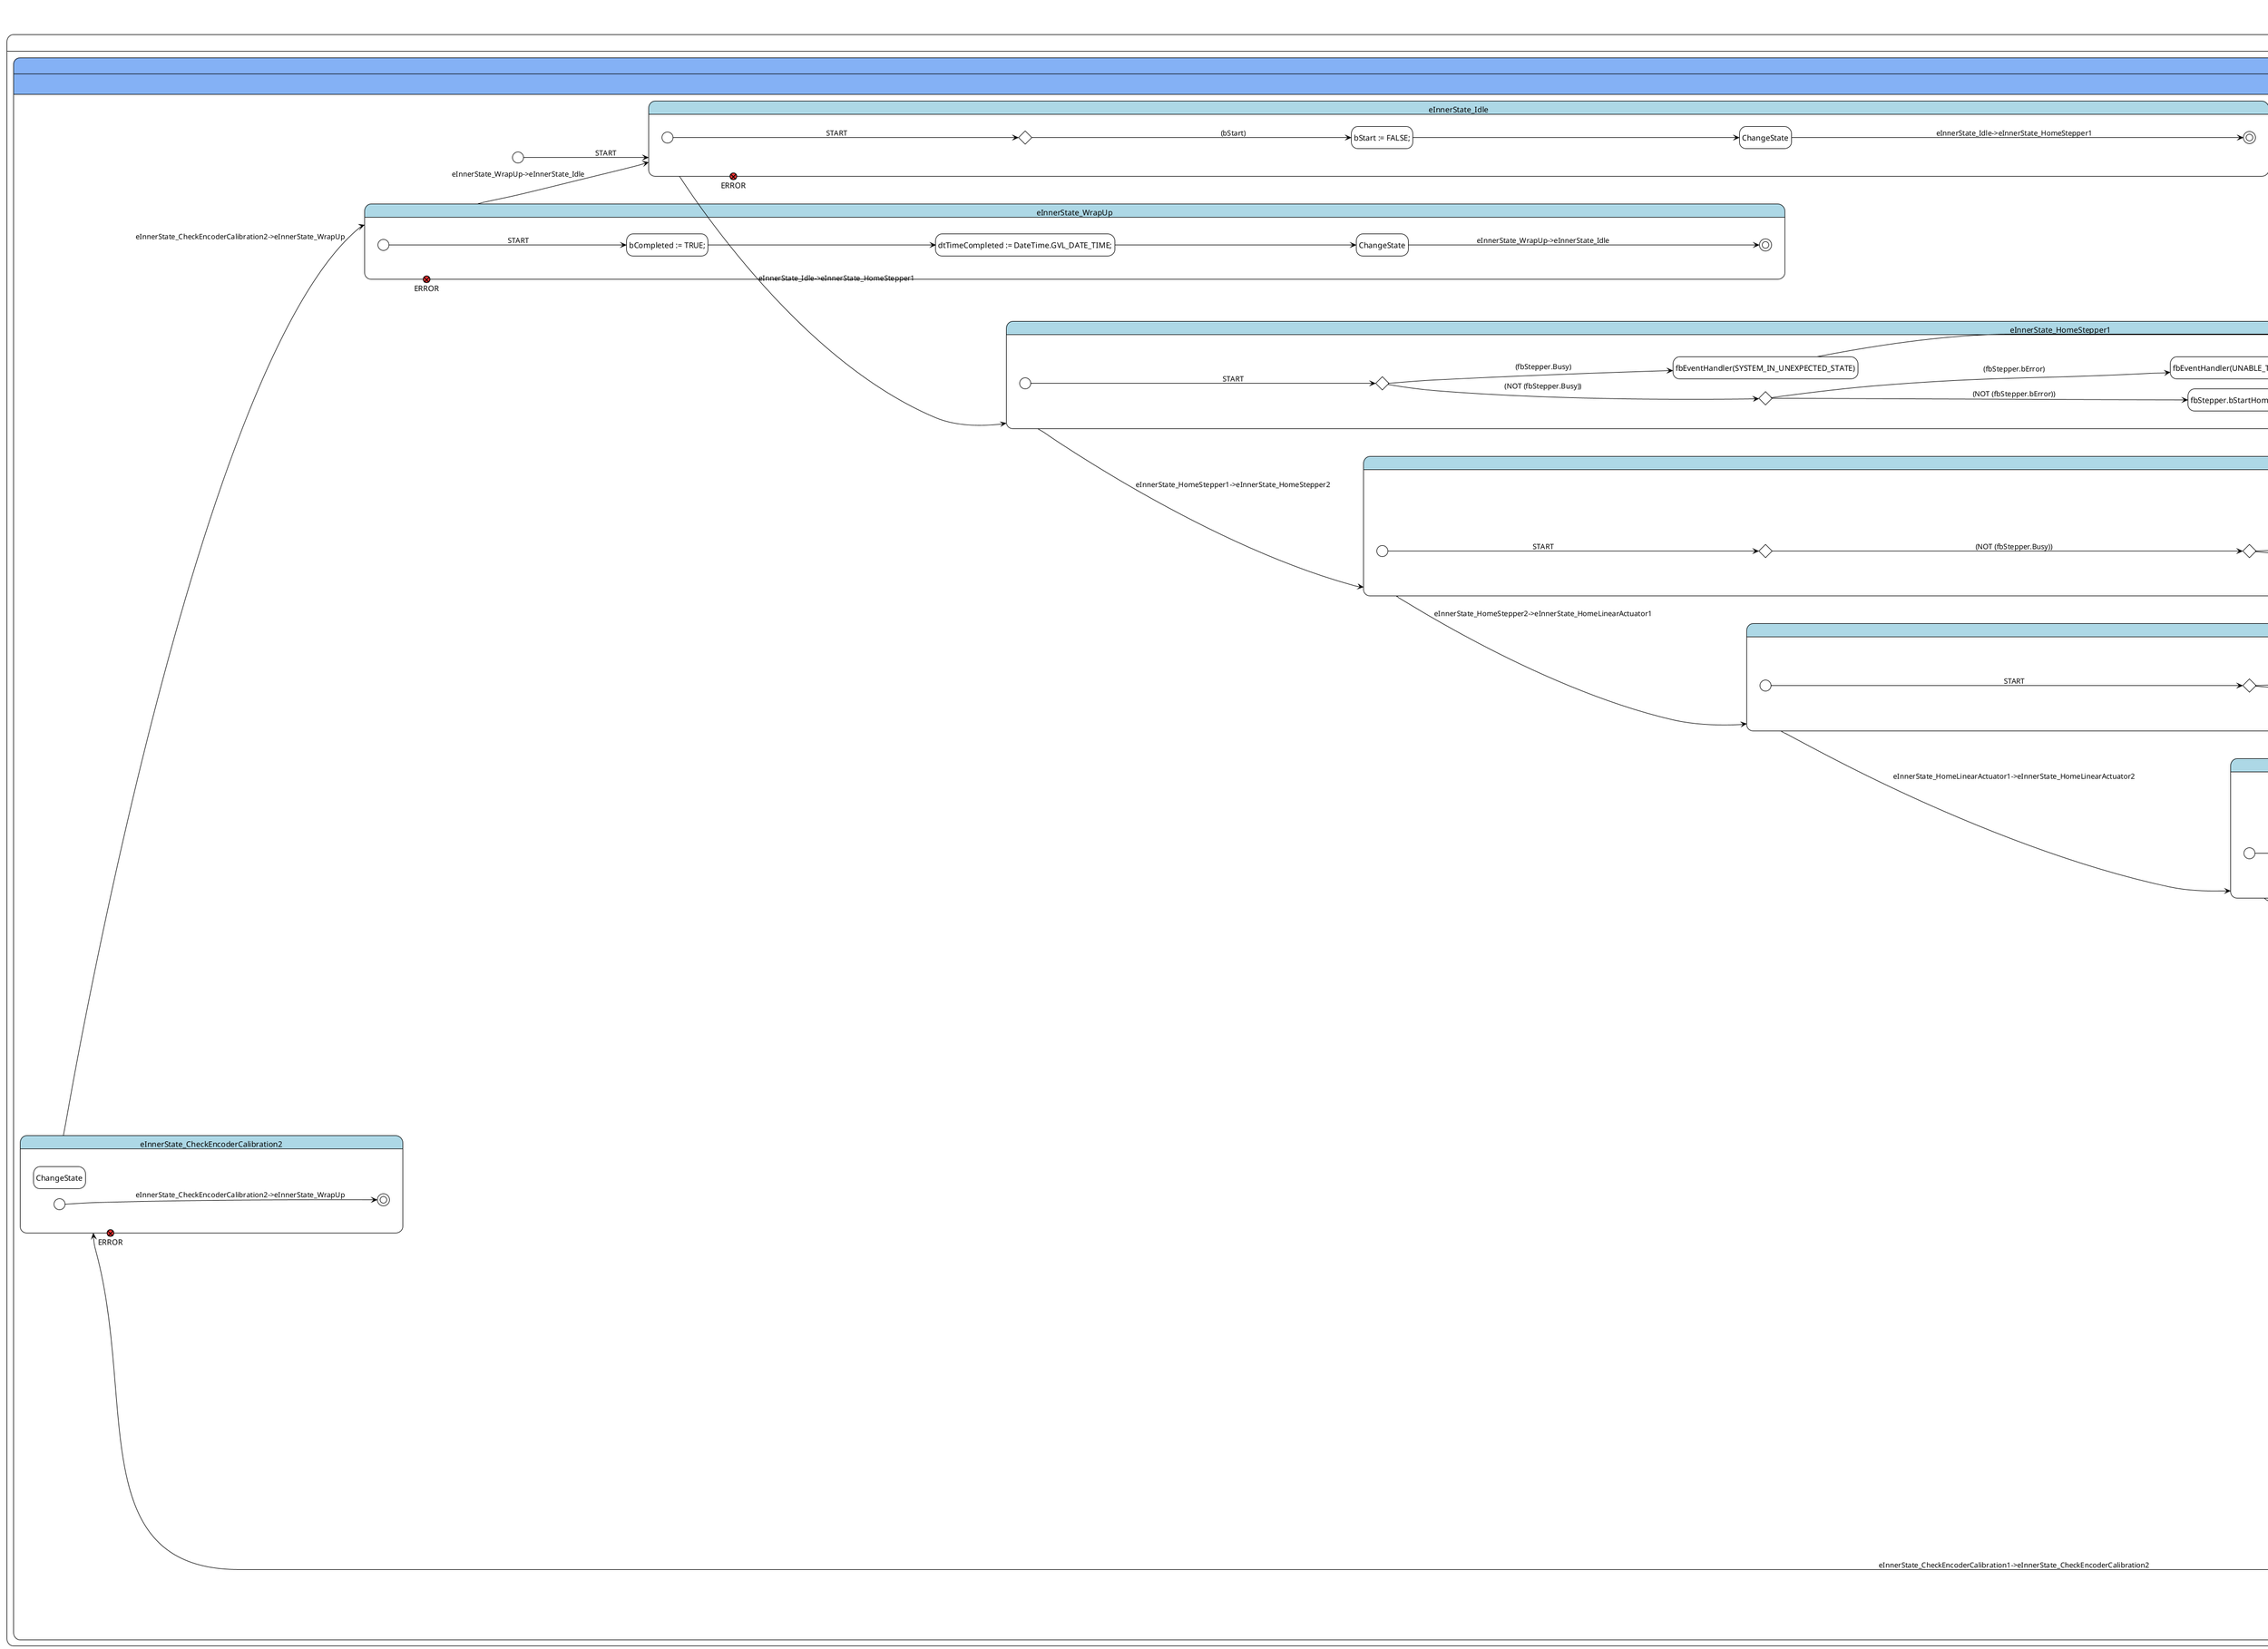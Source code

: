 @startuml State Diagram

!theme plain
'skin rose
left to right direction
hide empty description
'!theme reddress-lightgreen
title FB_SelfTest State Diagram



state FB_SelfTest{

state eInnerState #84b1f5 {
	[*] --> eInnerState_Idle : START
	state eInnerState_Idle #lightblue {
state "ERROR" as eInnerState_Idle_ERROR <<exitPoint>> #ff3333
	state eInnerState_Idle_Node_1 <<choice>>
	[*] ---> eInnerState_Idle_Node_1 : START
	state "bStart := FALSE;" as eInnerState_Idle_Node_3 
	state "ChangeState" as eInnerState_Idle_Node_4 
	eInnerState_Idle_Node_3 ---> eInnerState_Idle_Node_4
	eInnerState_Idle_Node_4 ---> [*] : eInnerState_Idle->eInnerState_HomeStepper1
	}
	state eInnerState_HomeStepper1 #lightblue {
state "ERROR" as eInnerState_HomeStepper1_ERROR <<exitPoint>> #ff3333
	state eInnerState_HomeStepper1_Node_1 <<choice>>
	[*] ---> eInnerState_HomeStepper1_Node_1 : START
	state "fbEventHandler(SYSTEM_IN_UNEXPECTED_STATE)" as eInnerState_HomeStepper1_Node_3 
		state eInnerState_HomeStepper1_Node_4 <<choice>>
		state "fbEventHandler(UNABLE_TO_START_TASK)" as eInnerState_HomeStepper1_Node_6 
		state "fbStepper.ErrorAck := TRUE;" as eInnerState_HomeStepper1_Node_7 
		state "fbStepper.bStartHoming:=TRUE;" as eInnerState_HomeStepper1_Node_8 
		state "ChangeState" as eInnerState_HomeStepper1_Node_9 
	eInnerState_HomeStepper1_Node_8 ---> eInnerState_HomeStepper1_Node_9
	eInnerState_HomeStepper1_Node_9 ---> [*] : eInnerState_HomeStepper1->eInnerState_HomeStepper2
	}
	state eInnerState_HomeStepper2 #lightblue {
state "ERROR" as eInnerState_HomeStepper2_ERROR <<exitPoint>> #ff3333
	state eInnerState_HomeStepper2_Node_1 <<choice>>
	[*] ---> eInnerState_HomeStepper2_Node_1 : START
		state eInnerState_HomeStepper2_Node_3 <<choice>>
		state "fbEventHandler(TASK_FAILED)" as eInnerState_HomeStepper2_Node_5 
		state "fbStepper.ErrorAck:=TRUE;" as eInnerState_HomeStepper2_Node_6 
			state eInnerState_HomeStepper2_Node_7 <<choice>>
			state "ChangeState" as eInnerState_HomeStepper2_Node_8 
	eInnerState_HomeStepper2_Node_7 ---> eInnerState_HomeStepper2_Node_8 : (fbStepper.Homed)
	eInnerState_HomeStepper2_Node_8 ---> [*] : eInnerState_HomeStepper2->eInnerState_HomeLinearActuator1
			state "fbEventHandler(TASK_FAILED)" as eInnerState_HomeStepper2_Node_9 
	}
	state eInnerState_HomeLinearActuator1 #lightblue {
state "ERROR" as eInnerState_HomeLinearActuator1_ERROR <<exitPoint>> #ff3333
	state eInnerState_HomeLinearActuator1_Node_1 <<choice>>
	[*] ---> eInnerState_HomeLinearActuator1_Node_1 : START
	state "fbEventHandler(SYSTEM_IN_UNEXPECTED_STATE)" as eInnerState_HomeLinearActuator1_Node_3 
		state eInnerState_HomeLinearActuator1_Node_4 <<choice>>
		state "fbEventHandler(UNABLE_TO_START_TASK)" as eInnerState_HomeLinearActuator1_Node_6 
		state "fbLinearActuator.ErrorAck := TRUE;" as eInnerState_HomeLinearActuator1_Node_7 
		state "fbLinearActuator.bStartHoming:=TRUE;" as eInnerState_HomeLinearActuator1_Node_8 
		state "ChangeState" as eInnerState_HomeLinearActuator1_Node_9 
	eInnerState_HomeLinearActuator1_Node_8 ---> eInnerState_HomeLinearActuator1_Node_9
	eInnerState_HomeLinearActuator1_Node_9 ---> [*] : eInnerState_HomeLinearActuator1->eInnerState_HomeLinearActuator2
	}
	state eInnerState_HomeLinearActuator2 #lightblue {
state "ERROR" as eInnerState_HomeLinearActuator2_ERROR <<exitPoint>> #ff3333
	state eInnerState_HomeLinearActuator2_Node_1 <<choice>>
	[*] ---> eInnerState_HomeLinearActuator2_Node_1 : START
		state eInnerState_HomeLinearActuator2_Node_3 <<choice>>
		state "fbEventHandler(TASK_FAILED)" as eInnerState_HomeLinearActuator2_Node_5 
		state "fbLinearActuator.ErrorAck:=TRUE;" as eInnerState_HomeLinearActuator2_Node_6 
			state eInnerState_HomeLinearActuator2_Node_7 <<choice>>
			state "ChangeState" as eInnerState_HomeLinearActuator2_Node_8 
	eInnerState_HomeLinearActuator2_Node_7 ---> eInnerState_HomeLinearActuator2_Node_8 : (fbLinearActuator.Homed)
	eInnerState_HomeLinearActuator2_Node_8 ---> [*] : eInnerState_HomeLinearActuator2->eInnerState_DisableMotors1
			state "fbEventHandler(TASK_FAILED)" as eInnerState_HomeLinearActuator2_Node_9 
	}
	state eInnerState_DisableMotors1 #lightblue {
state "ERROR" as eInnerState_DisableMotors1_ERROR <<exitPoint>> #ff3333
	state eInnerState_DisableMotors1_Node_1 <<choice>>
	[*] ---> eInnerState_DisableMotors1_Node_1 : START
	state "fbEventHandler(SYSTEM_IN_UNEXPECTED_STATE)" as eInnerState_DisableMotors1_Node_3 
	state "fbLinearActuator.bDisableAxis := TRUE;" as eInnerState_DisableMotors1_Node_4 
	state "fbStepper.bDisableAxis := TRUE;" as eInnerState_DisableMotors1_Node_5 
	state "ChangeState" as eInnerState_DisableMotors1_Node_6 
	eInnerState_DisableMotors1_Node_5 ---> eInnerState_DisableMotors1_Node_6
	eInnerState_DisableMotors1_Node_6 ---> [*] : eInnerState_DisableMotors1->eInnerState_DisableMotors2
	}
	state eInnerState_DisableMotors2 #lightblue {
state "ERROR" as eInnerState_DisableMotors2_ERROR <<exitPoint>> #ff3333
	state eInnerState_DisableMotors2_Node_1 <<choice>>
	[*] ---> eInnerState_DisableMotors2_Node_1 : START
	state "bMotorsDisabled := FALSE;" as eInnerState_DisableMotors2_Node_3 
	state eInnerState_DisableMotors2_Node_4 <<choice>>
	state eInnerState_DisableMotors2_Node_2 <<join>>
	state "bMotorsDisabled := FALSE;" as eInnerState_DisableMotors2_Node_5 
	state "fbEventHandler(UNABLE_TO_COMPLETE_TASK)" as eInnerState_DisableMotors2_Node_6 
	state "fbLinearActuator.ErrorAck := TRUE;" as eInnerState_DisableMotors2_Node_7 
		state eInnerState_DisableMotors2_Node_8 <<choice>>
		state "bMotorsDisabled := FALSE;" as eInnerState_DisableMotors2_Node_10 
		state eInnerState_DisableMotors2_Node_11 <<choice>>
	state eInnerState_DisableMotors2_Node_9 <<join>>
		state "bMotorsDisabled := FALSE;" as eInnerState_DisableMotors2_Node_12 
		state "fbEventHandler(UNABLE_TO_COMPLETE_TASK)" as eInnerState_DisableMotors2_Node_13 
		state "fbStepper.ErrorAck := TRUE;" as eInnerState_DisableMotors2_Node_14 
		state eInnerState_DisableMotors2_Node_15 <<choice>>
		state "ChangeState" as eInnerState_DisableMotors2_Node_17 
	eInnerState_DisableMotors2_Node_15 ---> eInnerState_DisableMotors2_Node_17 : (bMotorsDisabled)
	eInnerState_DisableMotors2_Node_17 ---> [*] : eInnerState_DisableMotors2->eInnerState_CalibrateJoints1
	}
	state eInnerState_CalibrateJoints1 #lightblue {
state "ERROR" as eInnerState_CalibrateJoints1_ERROR <<exitPoint>> #ff3333
	state eInnerState_CalibrateJoints1_Node_1 <<choice>>
	[*] ---> eInnerState_CalibrateJoints1_Node_1 : START
	state "fbEventHandler(SYSTEM_IN_UNEXPECTED_STATE)" as eInnerState_CalibrateJoints1_Node_3 
		state eInnerState_CalibrateJoints1_Node_4 <<choice>>
		state "fbEventHandler(UNABLE_TO_START_TASK)" as eInnerState_CalibrateJoints1_Node_6 
		state "fbAllJoints.ErrorAck := TRUE;" as eInnerState_CalibrateJoints1_Node_7 
		state "fbAllJoints.bStartCalibration:=TRUE;" as eInnerState_CalibrateJoints1_Node_8 
		state "ChangeState" as eInnerState_CalibrateJoints1_Node_9 
	eInnerState_CalibrateJoints1_Node_8 ---> eInnerState_CalibrateJoints1_Node_9
	eInnerState_CalibrateJoints1_Node_9 ---> [*] : eInnerState_CalibrateJoints1->eInnerState_CalibrateJoints2
	}
	state eInnerState_CalibrateJoints2 #lightblue {
state "ERROR" as eInnerState_CalibrateJoints2_ERROR <<exitPoint>> #ff3333
	state eInnerState_CalibrateJoints2_Node_1 <<choice>>
	[*] ---> eInnerState_CalibrateJoints2_Node_1 : START
		state eInnerState_CalibrateJoints2_Node_3 <<choice>>
		state "fbEventHandler(TASK_FAILED)" as eInnerState_CalibrateJoints2_Node_5 
		state "fbAllJoints.ErrorAck:=TRUE;" as eInnerState_CalibrateJoints2_Node_6 
			state eInnerState_CalibrateJoints2_Node_7 <<choice>>
			state "ChangeState" as eInnerState_CalibrateJoints2_Node_8 
	eInnerState_CalibrateJoints2_Node_7 ---> eInnerState_CalibrateJoints2_Node_8 : (fbAllJoints.Calibrated)
	eInnerState_CalibrateJoints2_Node_8 ---> [*] : eInnerState_CalibrateJoints2->eInnerState_CheckEncoderCalibration1
			state "fbEventHandler(TASK_FAILED)" as eInnerState_CalibrateJoints2_Node_9 
	}
	state eInnerState_CheckEncoderCalibration1 #lightblue {
state "ERROR" as eInnerState_CheckEncoderCalibration1_ERROR <<exitPoint>> #ff3333
	state "ChangeState" as eInnerState_CheckEncoderCalibration1_Node_1 
	[*] ---> [*] : eInnerState_CheckEncoderCalibration1->eInnerState_CheckEncoderCalibration2
	}
	state eInnerState_CheckEncoderCalibration2 #lightblue {
state "ERROR" as eInnerState_CheckEncoderCalibration2_ERROR <<exitPoint>> #ff3333
	state "ChangeState" as eInnerState_CheckEncoderCalibration2_Node_1 
	[*] ---> [*] : eInnerState_CheckEncoderCalibration2->eInnerState_WrapUp
	}
	state eInnerState_WrapUp #lightblue {
state "ERROR" as eInnerState_WrapUp_ERROR <<exitPoint>> #ff3333
	state "bCompleted := TRUE;" as eInnerState_WrapUp_Node_1 
	[*] ---> eInnerState_WrapUp_Node_1 : START
	state "dtTimeCompleted := DateTime.GVL_DATE_TIME;" as eInnerState_WrapUp_Node_2 
	state "ChangeState" as eInnerState_WrapUp_Node_3 
	eInnerState_WrapUp_Node_2 ---> eInnerState_WrapUp_Node_3
	eInnerState_WrapUp_Node_3 ---> [*] : eInnerState_WrapUp->eInnerState_Idle
	}
	}
	eInnerState_Idle_Node_1 ---> eInnerState_Idle_Node_3 : (bStart)
	eInnerState_Idle ---> eInnerState_HomeStepper1 : eInnerState_Idle->eInnerState_HomeStepper1
	eInnerState_HomeStepper1_Node_1 ---> eInnerState_HomeStepper1_Node_3 : (fbStepper.Busy)
	eInnerState_HomeStepper1_Node_3 ---> eInnerState_HomeStepper1_ERROR : (fbStepper.Busy)
	eInnerState_HomeStepper1_Node_1 ---> eInnerState_HomeStepper1_Node_4 : (NOT (fbStepper.Busy))
	eInnerState_HomeStepper1_Node_4 ---> eInnerState_HomeStepper1_Node_6 : (fbStepper.bError)
	eInnerState_HomeStepper1_Node_6 ---> eInnerState_HomeStepper1_Node_7
	eInnerState_HomeStepper1_Node_7 ---> eInnerState_HomeStepper1_ERROR : (fbStepper.bError)
	eInnerState_HomeStepper1_Node_4 ---> eInnerState_HomeStepper1_Node_8 : (NOT (fbStepper.bError))
	eInnerState_HomeStepper1 ---> eInnerState_HomeStepper2 : eInnerState_HomeStepper1->eInnerState_HomeStepper2
	eInnerState_HomeStepper2_Node_1 ---> eInnerState_HomeStepper2_Node_3 : (NOT (fbStepper.Busy))
	eInnerState_HomeStepper2_Node_3 ---> eInnerState_HomeStepper2_Node_5 : (fbStepper.bError)
	eInnerState_HomeStepper2_Node_5 ---> eInnerState_HomeStepper2_Node_6
	eInnerState_HomeStepper2_Node_6 ---> eInnerState_HomeStepper2_ERROR : (fbStepper.bError)
	eInnerState_HomeStepper2_Node_3 ---> eInnerState_HomeStepper2_Node_7 : (NOT (fbStepper.bError))
	eInnerState_HomeStepper2 ---> eInnerState_HomeLinearActuator1 : eInnerState_HomeStepper2->eInnerState_HomeLinearActuator1
	eInnerState_HomeStepper2_Node_7 ---> eInnerState_HomeStepper2_Node_9 : (NOT (fbStepper.Homed))
	eInnerState_HomeStepper2_Node_9 ---> eInnerState_HomeStepper2_ERROR : (NOT (fbStepper.Homed))
	eInnerState_HomeLinearActuator1_Node_1 ---> eInnerState_HomeLinearActuator1_Node_3 : (fbLinearActuator.Busy)
	eInnerState_HomeLinearActuator1_Node_3 ---> eInnerState_HomeLinearActuator1_ERROR : (fbLinearActuator.Busy)
	eInnerState_HomeLinearActuator1_Node_1 ---> eInnerState_HomeLinearActuator1_Node_4 : (NOT (fbLinearActuator.Busy))
	eInnerState_HomeLinearActuator1_Node_4 ---> eInnerState_HomeLinearActuator1_Node_6 : (fbLinearActuator.bError)
	eInnerState_HomeLinearActuator1_Node_6 ---> eInnerState_HomeLinearActuator1_Node_7
	eInnerState_HomeLinearActuator1_Node_7 ---> eInnerState_HomeLinearActuator1_ERROR : (fbLinearActuator.bError)
	eInnerState_HomeLinearActuator1_Node_4 ---> eInnerState_HomeLinearActuator1_Node_8 : (NOT (fbLinearActuator.bError))
	eInnerState_HomeLinearActuator1 ---> eInnerState_HomeLinearActuator2 : eInnerState_HomeLinearActuator1->eInnerState_HomeLinearActuator2
	eInnerState_HomeLinearActuator2_Node_1 ---> eInnerState_HomeLinearActuator2_Node_3 : (NOT (fbLinearActuator.Busy))
	eInnerState_HomeLinearActuator2_Node_3 ---> eInnerState_HomeLinearActuator2_Node_5 : (fbLinearActuator.bError)
	eInnerState_HomeLinearActuator2_Node_5 ---> eInnerState_HomeLinearActuator2_Node_6
	eInnerState_HomeLinearActuator2_Node_6 ---> eInnerState_HomeLinearActuator2_ERROR : (fbLinearActuator.bError)
	eInnerState_HomeLinearActuator2_Node_3 ---> eInnerState_HomeLinearActuator2_Node_7 : (NOT (fbLinearActuator.bError))
	eInnerState_HomeLinearActuator2 ---> eInnerState_DisableMotors1 : eInnerState_HomeLinearActuator2->eInnerState_DisableMotors1
	eInnerState_HomeLinearActuator2_Node_7 ---> eInnerState_HomeLinearActuator2_Node_9 : (NOT (fbLinearActuator.Homed))
	eInnerState_HomeLinearActuator2_Node_9 ---> eInnerState_HomeLinearActuator2_ERROR : (NOT (fbLinearActuator.Homed))
	eInnerState_DisableMotors1_Node_1 ---> eInnerState_DisableMotors1_Node_3 : (NOT (fbStepper.Ready\nAND fbLinearActuator.Ready))
	eInnerState_DisableMotors1_Node_3 ---> eInnerState_DisableMotors1_ERROR : (NOT (fbStepper.Ready\nAND fbLinearActuator.Ready))
	eInnerState_DisableMotors1_Node_1 ---> eInnerState_DisableMotors1_Node_4 : ((fbStepper.Ready\nAND fbLinearActuator.Ready))
	eInnerState_DisableMotors1_Node_4 ---> eInnerState_DisableMotors1_Node_5
	eInnerState_DisableMotors1 ---> eInnerState_DisableMotors2 : eInnerState_DisableMotors1->eInnerState_DisableMotors2
	eInnerState_DisableMotors2_Node_1 ---> eInnerState_DisableMotors2_Node_3 : (fbLinearActuator.Busy)
	eInnerState_DisableMotors2_Node_3 ---> eInnerState_DisableMotors2_Node_2
	eInnerState_DisableMotors2_Node_1 ---> eInnerState_DisableMotors2_Node_4 : (NOT (fbLinearActuator.Busy))
	eInnerState_DisableMotors2_Node_4 ---> eInnerState_DisableMotors2_Node_5 : (fbLinearActuator.bError)
	eInnerState_DisableMotors2_Node_5 ---> eInnerState_DisableMotors2_Node_6
	eInnerState_DisableMotors2_Node_6 ---> eInnerState_DisableMotors2_Node_7
	eInnerState_DisableMotors2_Node_7 ---> eInnerState_DisableMotors2_ERROR : (fbLinearActuator.bError)
	eInnerState_DisableMotors2_Node_2 ---> eInnerState_DisableMotors2_Node_8
	eInnerState_DisableMotors2_Node_8 ---> eInnerState_DisableMotors2_Node_10 : (fbStepper.Busy)
	eInnerState_DisableMotors2_Node_10 ---> eInnerState_DisableMotors2_Node_9
	eInnerState_DisableMotors2_Node_8 ---> eInnerState_DisableMotors2_Node_11 : (NOT (fbStepper.Busy))
	eInnerState_DisableMotors2_Node_11 ---> eInnerState_DisableMotors2_Node_12 : (fbStepper.bError)
	eInnerState_DisableMotors2_Node_12 ---> eInnerState_DisableMotors2_Node_13
	eInnerState_DisableMotors2_Node_13 ---> eInnerState_DisableMotors2_Node_14
	eInnerState_DisableMotors2_Node_14 ---> eInnerState_DisableMotors2_ERROR : (fbStepper.bError)
	eInnerState_DisableMotors2_Node_9 ---> eInnerState_DisableMotors2_Node_15
	eInnerState_DisableMotors2 ---> eInnerState_CalibrateJoints1 : eInnerState_DisableMotors2->eInnerState_CalibrateJoints1
	eInnerState_CalibrateJoints1_Node_1 ---> eInnerState_CalibrateJoints1_Node_3 : (fbAllJoints.Busy)
	eInnerState_CalibrateJoints1_Node_3 ---> eInnerState_CalibrateJoints1_ERROR : (fbAllJoints.Busy)
	eInnerState_CalibrateJoints1_Node_1 ---> eInnerState_CalibrateJoints1_Node_4 : (NOT (fbAllJoints.Busy))
	eInnerState_CalibrateJoints1_Node_4 ---> eInnerState_CalibrateJoints1_Node_6 : (fbAllJoints.bError)
	eInnerState_CalibrateJoints1_Node_6 ---> eInnerState_CalibrateJoints1_Node_7
	eInnerState_CalibrateJoints1_Node_7 ---> eInnerState_CalibrateJoints1_ERROR : (fbAllJoints.bError)
	eInnerState_CalibrateJoints1_Node_4 ---> eInnerState_CalibrateJoints1_Node_8 : (NOT (fbAllJoints.bError))
	eInnerState_CalibrateJoints1 ---> eInnerState_CalibrateJoints2 : eInnerState_CalibrateJoints1->eInnerState_CalibrateJoints2
	eInnerState_CalibrateJoints2_Node_1 ---> eInnerState_CalibrateJoints2_Node_3 : (NOT (fbAllJoints.Busy))
	eInnerState_CalibrateJoints2_Node_3 ---> eInnerState_CalibrateJoints2_Node_5 : (fbAllJoints.bError)
	eInnerState_CalibrateJoints2_Node_5 ---> eInnerState_CalibrateJoints2_Node_6
	eInnerState_CalibrateJoints2_Node_6 ---> eInnerState_CalibrateJoints2_ERROR : (fbAllJoints.bError)
	eInnerState_CalibrateJoints2_Node_3 ---> eInnerState_CalibrateJoints2_Node_7 : (NOT (fbAllJoints.bError))
	eInnerState_CalibrateJoints2 ---> eInnerState_CheckEncoderCalibration1 : eInnerState_CalibrateJoints2->eInnerState_CheckEncoderCalibration1
	eInnerState_CalibrateJoints2_Node_7 ---> eInnerState_CalibrateJoints2_Node_9 : (NOT (fbAllJoints.Calibrated))
	eInnerState_CalibrateJoints2_Node_9 ---> eInnerState_CalibrateJoints2_ERROR : (NOT (fbAllJoints.Calibrated))
	eInnerState_CheckEncoderCalibration1 ---> eInnerState_CheckEncoderCalibration2 : eInnerState_CheckEncoderCalibration1->eInnerState_CheckEncoderCalibration2
	eInnerState_CheckEncoderCalibration2 ---> eInnerState_WrapUp : eInnerState_CheckEncoderCalibration2->eInnerState_WrapUp
	eInnerState_WrapUp_Node_1 ---> eInnerState_WrapUp_Node_2
	eInnerState_WrapUp ---> eInnerState_Idle : eInnerState_WrapUp->eInnerState_Idle
eInnerState : 
eInnerState : 


}

@enduml
